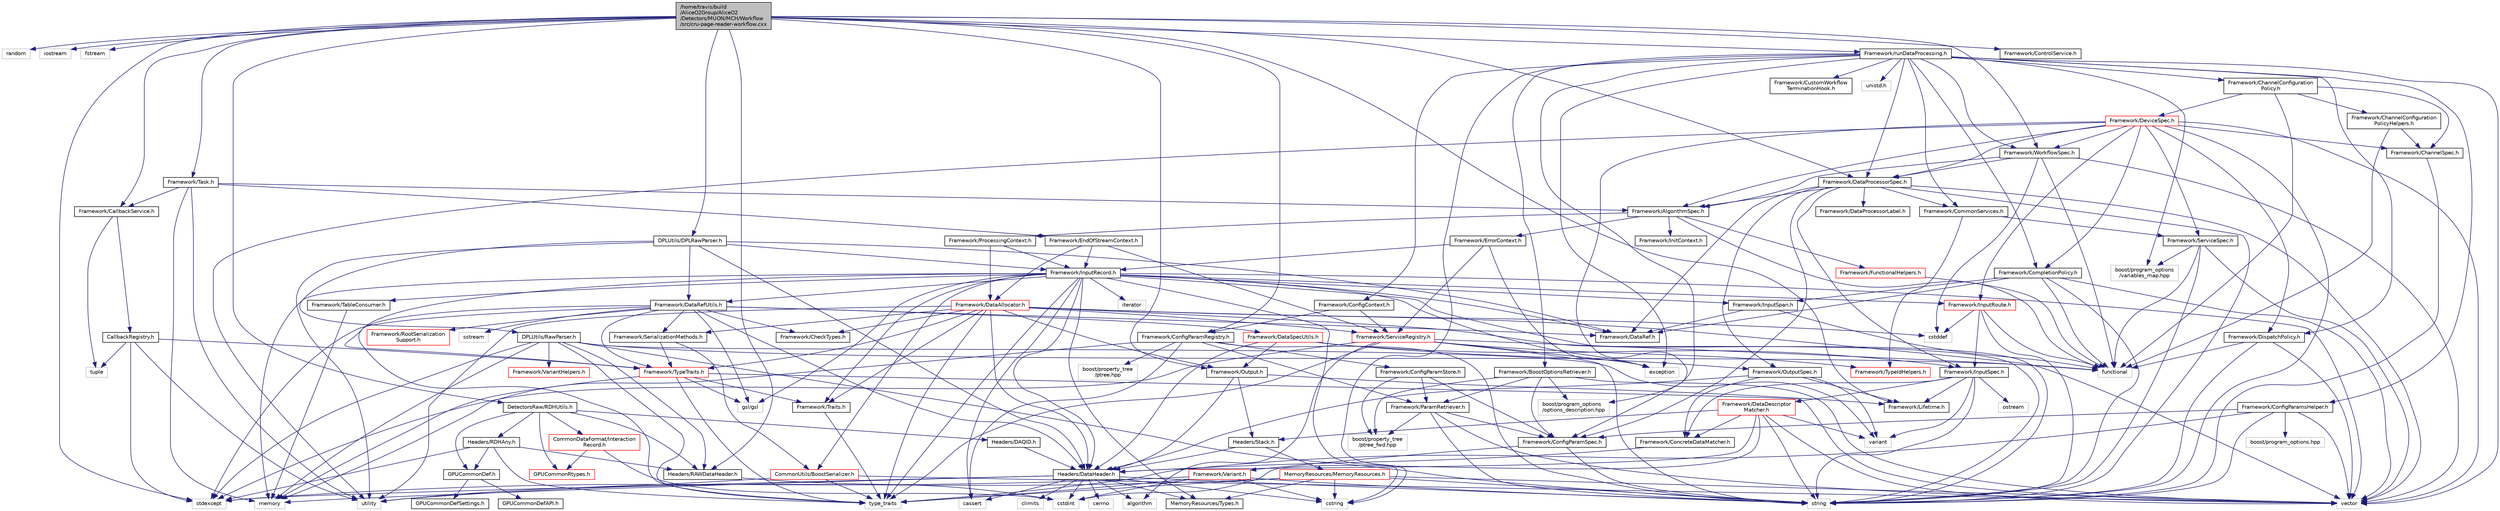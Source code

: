 digraph "/home/travis/build/AliceO2Group/AliceO2/Detectors/MUON/MCH/Workflow/src/cru-page-reader-workflow.cxx"
{
 // INTERACTIVE_SVG=YES
  bgcolor="transparent";
  edge [fontname="Helvetica",fontsize="10",labelfontname="Helvetica",labelfontsize="10"];
  node [fontname="Helvetica",fontsize="10",shape=record];
  Node0 [label="/home/travis/build\l/AliceO2Group/AliceO2\l/Detectors/MUON/MCH/Workflow\l/src/cru-page-reader-workflow.cxx",height=0.2,width=0.4,color="black", fillcolor="grey75", style="filled", fontcolor="black"];
  Node0 -> Node1 [color="midnightblue",fontsize="10",style="solid",fontname="Helvetica"];
  Node1 [label="random",height=0.2,width=0.4,color="grey75"];
  Node0 -> Node2 [color="midnightblue",fontsize="10",style="solid",fontname="Helvetica"];
  Node2 [label="iostream",height=0.2,width=0.4,color="grey75"];
  Node0 -> Node3 [color="midnightblue",fontsize="10",style="solid",fontname="Helvetica"];
  Node3 [label="fstream",height=0.2,width=0.4,color="grey75"];
  Node0 -> Node4 [color="midnightblue",fontsize="10",style="solid",fontname="Helvetica"];
  Node4 [label="stdexcept",height=0.2,width=0.4,color="grey75"];
  Node0 -> Node5 [color="midnightblue",fontsize="10",style="solid",fontname="Helvetica"];
  Node5 [label="Framework/CallbackService.h",height=0.2,width=0.4,color="black",URL="$d9/d7f/CallbackService_8h.html"];
  Node5 -> Node6 [color="midnightblue",fontsize="10",style="solid",fontname="Helvetica"];
  Node6 [label="CallbackRegistry.h",height=0.2,width=0.4,color="black",URL="$d7/d3e/CallbackRegistry_8h.html",tooltip="A generic registry for callbacks. "];
  Node6 -> Node7 [color="midnightblue",fontsize="10",style="solid",fontname="Helvetica"];
  Node7 [label="Framework/TypeTraits.h",height=0.2,width=0.4,color="red",URL="$d0/d95/TypeTraits_8h.html"];
  Node7 -> Node8 [color="midnightblue",fontsize="10",style="solid",fontname="Helvetica"];
  Node8 [label="type_traits",height=0.2,width=0.4,color="grey75"];
  Node7 -> Node9 [color="midnightblue",fontsize="10",style="solid",fontname="Helvetica"];
  Node9 [label="vector",height=0.2,width=0.4,color="grey75"];
  Node7 -> Node10 [color="midnightblue",fontsize="10",style="solid",fontname="Helvetica"];
  Node10 [label="memory",height=0.2,width=0.4,color="grey75"];
  Node7 -> Node11 [color="midnightblue",fontsize="10",style="solid",fontname="Helvetica"];
  Node11 [label="Framework/Traits.h",height=0.2,width=0.4,color="black",URL="$db/d31/Traits_8h.html"];
  Node11 -> Node8 [color="midnightblue",fontsize="10",style="solid",fontname="Helvetica"];
  Node7 -> Node14 [color="midnightblue",fontsize="10",style="solid",fontname="Helvetica"];
  Node14 [label="gsl/gsl",height=0.2,width=0.4,color="grey75"];
  Node6 -> Node15 [color="midnightblue",fontsize="10",style="solid",fontname="Helvetica"];
  Node15 [label="tuple",height=0.2,width=0.4,color="grey75"];
  Node6 -> Node4 [color="midnightblue",fontsize="10",style="solid",fontname="Helvetica"];
  Node6 -> Node16 [color="midnightblue",fontsize="10",style="solid",fontname="Helvetica"];
  Node16 [label="utility",height=0.2,width=0.4,color="grey75"];
  Node5 -> Node15 [color="midnightblue",fontsize="10",style="solid",fontname="Helvetica"];
  Node0 -> Node17 [color="midnightblue",fontsize="10",style="solid",fontname="Helvetica"];
  Node17 [label="Framework/ConfigParamRegistry.h",height=0.2,width=0.4,color="black",URL="$de/dc6/ConfigParamRegistry_8h.html"];
  Node17 -> Node18 [color="midnightblue",fontsize="10",style="solid",fontname="Helvetica"];
  Node18 [label="Framework/ParamRetriever.h",height=0.2,width=0.4,color="black",URL="$df/d72/ParamRetriever_8h.html"];
  Node18 -> Node19 [color="midnightblue",fontsize="10",style="solid",fontname="Helvetica"];
  Node19 [label="Framework/ConfigParamSpec.h",height=0.2,width=0.4,color="black",URL="$d0/d1c/ConfigParamSpec_8h.html"];
  Node19 -> Node20 [color="midnightblue",fontsize="10",style="solid",fontname="Helvetica"];
  Node20 [label="Framework/Variant.h",height=0.2,width=0.4,color="red",URL="$de/d56/Variant_8h.html"];
  Node20 -> Node8 [color="midnightblue",fontsize="10",style="solid",fontname="Helvetica"];
  Node20 -> Node21 [color="midnightblue",fontsize="10",style="solid",fontname="Helvetica"];
  Node21 [label="cstring",height=0.2,width=0.4,color="grey75"];
  Node20 -> Node22 [color="midnightblue",fontsize="10",style="solid",fontname="Helvetica"];
  Node22 [label="cstdint",height=0.2,width=0.4,color="grey75"];
  Node20 -> Node4 [color="midnightblue",fontsize="10",style="solid",fontname="Helvetica"];
  Node20 -> Node27 [color="midnightblue",fontsize="10",style="solid",fontname="Helvetica"];
  Node27 [label="string",height=0.2,width=0.4,color="grey75"];
  Node19 -> Node27 [color="midnightblue",fontsize="10",style="solid",fontname="Helvetica"];
  Node18 -> Node28 [color="midnightblue",fontsize="10",style="solid",fontname="Helvetica"];
  Node28 [label="boost/property_tree\l/ptree_fwd.hpp",height=0.2,width=0.4,color="grey75"];
  Node18 -> Node27 [color="midnightblue",fontsize="10",style="solid",fontname="Helvetica"];
  Node18 -> Node9 [color="midnightblue",fontsize="10",style="solid",fontname="Helvetica"];
  Node17 -> Node29 [color="midnightblue",fontsize="10",style="solid",fontname="Helvetica"];
  Node29 [label="Framework/ConfigParamStore.h",height=0.2,width=0.4,color="black",URL="$dd/daf/ConfigParamStore_8h.html"];
  Node29 -> Node18 [color="midnightblue",fontsize="10",style="solid",fontname="Helvetica"];
  Node29 -> Node19 [color="midnightblue",fontsize="10",style="solid",fontname="Helvetica"];
  Node29 -> Node28 [color="midnightblue",fontsize="10",style="solid",fontname="Helvetica"];
  Node17 -> Node30 [color="midnightblue",fontsize="10",style="solid",fontname="Helvetica"];
  Node30 [label="boost/property_tree\l/ptree.hpp",height=0.2,width=0.4,color="grey75"];
  Node17 -> Node10 [color="midnightblue",fontsize="10",style="solid",fontname="Helvetica"];
  Node17 -> Node27 [color="midnightblue",fontsize="10",style="solid",fontname="Helvetica"];
  Node17 -> Node31 [color="midnightblue",fontsize="10",style="solid",fontname="Helvetica"];
  Node31 [label="cassert",height=0.2,width=0.4,color="grey75"];
  Node0 -> Node32 [color="midnightblue",fontsize="10",style="solid",fontname="Helvetica"];
  Node32 [label="Framework/ControlService.h",height=0.2,width=0.4,color="black",URL="$d2/d43/ControlService_8h.html"];
  Node0 -> Node33 [color="midnightblue",fontsize="10",style="solid",fontname="Helvetica"];
  Node33 [label="Framework/DataProcessorSpec.h",height=0.2,width=0.4,color="black",URL="$d0/df4/DataProcessorSpec_8h.html"];
  Node33 -> Node34 [color="midnightblue",fontsize="10",style="solid",fontname="Helvetica"];
  Node34 [label="Framework/AlgorithmSpec.h",height=0.2,width=0.4,color="black",URL="$d0/d14/AlgorithmSpec_8h.html"];
  Node34 -> Node35 [color="midnightblue",fontsize="10",style="solid",fontname="Helvetica"];
  Node35 [label="Framework/ProcessingContext.h",height=0.2,width=0.4,color="black",URL="$de/d6a/ProcessingContext_8h.html"];
  Node35 -> Node36 [color="midnightblue",fontsize="10",style="solid",fontname="Helvetica"];
  Node36 [label="Framework/InputRecord.h",height=0.2,width=0.4,color="black",URL="$d6/d5c/InputRecord_8h.html"];
  Node36 -> Node37 [color="midnightblue",fontsize="10",style="solid",fontname="Helvetica"];
  Node37 [label="Framework/DataRef.h",height=0.2,width=0.4,color="black",URL="$d5/dfb/DataRef_8h.html"];
  Node36 -> Node38 [color="midnightblue",fontsize="10",style="solid",fontname="Helvetica"];
  Node38 [label="Framework/DataRefUtils.h",height=0.2,width=0.4,color="black",URL="$d5/db8/DataRefUtils_8h.html"];
  Node38 -> Node37 [color="midnightblue",fontsize="10",style="solid",fontname="Helvetica"];
  Node38 -> Node39 [color="midnightblue",fontsize="10",style="solid",fontname="Helvetica"];
  Node39 [label="Framework/RootSerialization\lSupport.h",height=0.2,width=0.4,color="red",URL="$db/dff/RootSerializationSupport_8h.html"];
  Node38 -> Node51 [color="midnightblue",fontsize="10",style="solid",fontname="Helvetica"];
  Node51 [label="Framework/SerializationMethods.h",height=0.2,width=0.4,color="black",URL="$d1/d53/SerializationMethods_8h.html",tooltip="Type wrappers for enfording a specific serialization method. "];
  Node51 -> Node7 [color="midnightblue",fontsize="10",style="solid",fontname="Helvetica"];
  Node51 -> Node52 [color="midnightblue",fontsize="10",style="solid",fontname="Helvetica"];
  Node52 [label="CommonUtils/BoostSerializer.h",height=0.2,width=0.4,color="red",URL="$d7/d91/BoostSerializer_8h.html",tooltip="Templatised boost serializer/deserializer for containers and base types. "];
  Node52 -> Node16 [color="midnightblue",fontsize="10",style="solid",fontname="Helvetica"];
  Node52 -> Node8 [color="midnightblue",fontsize="10",style="solid",fontname="Helvetica"];
  Node52 -> Node9 [color="midnightblue",fontsize="10",style="solid",fontname="Helvetica"];
  Node38 -> Node65 [color="midnightblue",fontsize="10",style="solid",fontname="Helvetica"];
  Node65 [label="Framework/DataSpecUtils.h",height=0.2,width=0.4,color="red",URL="$d6/d68/DataSpecUtils_8h.html"];
  Node65 -> Node66 [color="midnightblue",fontsize="10",style="solid",fontname="Helvetica"];
  Node66 [label="Framework/OutputSpec.h",height=0.2,width=0.4,color="black",URL="$db/d2d/OutputSpec_8h.html"];
  Node66 -> Node67 [color="midnightblue",fontsize="10",style="solid",fontname="Helvetica"];
  Node67 [label="Headers/DataHeader.h",height=0.2,width=0.4,color="black",URL="$dc/dcd/DataHeader_8h.html"];
  Node67 -> Node22 [color="midnightblue",fontsize="10",style="solid",fontname="Helvetica"];
  Node67 -> Node10 [color="midnightblue",fontsize="10",style="solid",fontname="Helvetica"];
  Node67 -> Node31 [color="midnightblue",fontsize="10",style="solid",fontname="Helvetica"];
  Node67 -> Node21 [color="midnightblue",fontsize="10",style="solid",fontname="Helvetica"];
  Node67 -> Node68 [color="midnightblue",fontsize="10",style="solid",fontname="Helvetica"];
  Node68 [label="algorithm",height=0.2,width=0.4,color="grey75"];
  Node67 -> Node4 [color="midnightblue",fontsize="10",style="solid",fontname="Helvetica"];
  Node67 -> Node27 [color="midnightblue",fontsize="10",style="solid",fontname="Helvetica"];
  Node67 -> Node69 [color="midnightblue",fontsize="10",style="solid",fontname="Helvetica"];
  Node69 [label="climits",height=0.2,width=0.4,color="grey75"];
  Node67 -> Node49 [color="midnightblue",fontsize="10",style="solid",fontname="Helvetica"];
  Node49 [label="MemoryResources/Types.h",height=0.2,width=0.4,color="black",URL="$d7/df8/Types_8h.html"];
  Node67 -> Node70 [color="midnightblue",fontsize="10",style="solid",fontname="Helvetica"];
  Node70 [label="cerrno",height=0.2,width=0.4,color="grey75"];
  Node66 -> Node71 [color="midnightblue",fontsize="10",style="solid",fontname="Helvetica"];
  Node71 [label="Framework/Lifetime.h",height=0.2,width=0.4,color="black",URL="$dc/dca/Lifetime_8h.html"];
  Node66 -> Node72 [color="midnightblue",fontsize="10",style="solid",fontname="Helvetica"];
  Node72 [label="Framework/ConcreteDataMatcher.h",height=0.2,width=0.4,color="black",URL="$d0/d1b/ConcreteDataMatcher_8h.html"];
  Node72 -> Node67 [color="midnightblue",fontsize="10",style="solid",fontname="Helvetica"];
  Node66 -> Node73 [color="midnightblue",fontsize="10",style="solid",fontname="Helvetica"];
  Node73 [label="variant",height=0.2,width=0.4,color="grey75"];
  Node65 -> Node74 [color="midnightblue",fontsize="10",style="solid",fontname="Helvetica"];
  Node74 [label="Framework/InputSpec.h",height=0.2,width=0.4,color="black",URL="$d5/d3f/InputSpec_8h.html"];
  Node74 -> Node71 [color="midnightblue",fontsize="10",style="solid",fontname="Helvetica"];
  Node74 -> Node72 [color="midnightblue",fontsize="10",style="solid",fontname="Helvetica"];
  Node74 -> Node75 [color="midnightblue",fontsize="10",style="solid",fontname="Helvetica"];
  Node75 [label="Framework/DataDescriptor\lMatcher.h",height=0.2,width=0.4,color="red",URL="$d3/da3/DataDescriptorMatcher_8h.html"];
  Node75 -> Node72 [color="midnightblue",fontsize="10",style="solid",fontname="Helvetica"];
  Node75 -> Node67 [color="midnightblue",fontsize="10",style="solid",fontname="Helvetica"];
  Node75 -> Node79 [color="midnightblue",fontsize="10",style="solid",fontname="Helvetica"];
  Node79 [label="Headers/Stack.h",height=0.2,width=0.4,color="black",URL="$d4/d00/Headers_2include_2Headers_2Stack_8h.html"];
  Node79 -> Node80 [color="midnightblue",fontsize="10",style="solid",fontname="Helvetica"];
  Node80 [label="MemoryResources/MemoryResources.h",height=0.2,width=0.4,color="red",URL="$dc/d03/MemoryResources_8h.html"];
  Node80 -> Node21 [color="midnightblue",fontsize="10",style="solid",fontname="Helvetica"];
  Node80 -> Node27 [color="midnightblue",fontsize="10",style="solid",fontname="Helvetica"];
  Node80 -> Node8 [color="midnightblue",fontsize="10",style="solid",fontname="Helvetica"];
  Node80 -> Node16 [color="midnightblue",fontsize="10",style="solid",fontname="Helvetica"];
  Node80 -> Node9 [color="midnightblue",fontsize="10",style="solid",fontname="Helvetica"];
  Node80 -> Node49 [color="midnightblue",fontsize="10",style="solid",fontname="Helvetica"];
  Node79 -> Node67 [color="midnightblue",fontsize="10",style="solid",fontname="Helvetica"];
  Node75 -> Node22 [color="midnightblue",fontsize="10",style="solid",fontname="Helvetica"];
  Node75 -> Node27 [color="midnightblue",fontsize="10",style="solid",fontname="Helvetica"];
  Node75 -> Node73 [color="midnightblue",fontsize="10",style="solid",fontname="Helvetica"];
  Node75 -> Node9 [color="midnightblue",fontsize="10",style="solid",fontname="Helvetica"];
  Node74 -> Node27 [color="midnightblue",fontsize="10",style="solid",fontname="Helvetica"];
  Node74 -> Node91 [color="midnightblue",fontsize="10",style="solid",fontname="Helvetica"];
  Node91 [label="ostream",height=0.2,width=0.4,color="grey75"];
  Node74 -> Node73 [color="midnightblue",fontsize="10",style="solid",fontname="Helvetica"];
  Node65 -> Node67 [color="midnightblue",fontsize="10",style="solid",fontname="Helvetica"];
  Node65 -> Node92 [color="midnightblue",fontsize="10",style="solid",fontname="Helvetica"];
  Node92 [label="Framework/Output.h",height=0.2,width=0.4,color="black",URL="$d3/ddf/Output_8h.html"];
  Node92 -> Node67 [color="midnightblue",fontsize="10",style="solid",fontname="Helvetica"];
  Node92 -> Node71 [color="midnightblue",fontsize="10",style="solid",fontname="Helvetica"];
  Node92 -> Node79 [color="midnightblue",fontsize="10",style="solid",fontname="Helvetica"];
  Node38 -> Node7 [color="midnightblue",fontsize="10",style="solid",fontname="Helvetica"];
  Node38 -> Node67 [color="midnightblue",fontsize="10",style="solid",fontname="Helvetica"];
  Node38 -> Node94 [color="midnightblue",fontsize="10",style="solid",fontname="Helvetica"];
  Node94 [label="Framework/CheckTypes.h",height=0.2,width=0.4,color="black",URL="$d1/d00/CheckTypes_8h.html"];
  Node38 -> Node14 [color="midnightblue",fontsize="10",style="solid",fontname="Helvetica"];
  Node38 -> Node4 [color="midnightblue",fontsize="10",style="solid",fontname="Helvetica"];
  Node38 -> Node95 [color="midnightblue",fontsize="10",style="solid",fontname="Helvetica"];
  Node95 [label="sstream",height=0.2,width=0.4,color="grey75"];
  Node38 -> Node8 [color="midnightblue",fontsize="10",style="solid",fontname="Helvetica"];
  Node36 -> Node96 [color="midnightblue",fontsize="10",style="solid",fontname="Helvetica"];
  Node96 [label="Framework/InputRoute.h",height=0.2,width=0.4,color="red",URL="$d5/d19/InputRoute_8h.html"];
  Node96 -> Node74 [color="midnightblue",fontsize="10",style="solid",fontname="Helvetica"];
  Node96 -> Node100 [color="midnightblue",fontsize="10",style="solid",fontname="Helvetica"];
  Node100 [label="cstddef",height=0.2,width=0.4,color="grey75"];
  Node96 -> Node27 [color="midnightblue",fontsize="10",style="solid",fontname="Helvetica"];
  Node96 -> Node99 [color="midnightblue",fontsize="10",style="solid",fontname="Helvetica"];
  Node99 [label="functional",height=0.2,width=0.4,color="grey75"];
  Node36 -> Node7 [color="midnightblue",fontsize="10",style="solid",fontname="Helvetica"];
  Node36 -> Node101 [color="midnightblue",fontsize="10",style="solid",fontname="Helvetica"];
  Node101 [label="Framework/InputSpan.h",height=0.2,width=0.4,color="black",URL="$da/d0f/InputSpan_8h.html"];
  Node101 -> Node37 [color="midnightblue",fontsize="10",style="solid",fontname="Helvetica"];
  Node101 -> Node99 [color="midnightblue",fontsize="10",style="solid",fontname="Helvetica"];
  Node36 -> Node102 [color="midnightblue",fontsize="10",style="solid",fontname="Helvetica"];
  Node102 [label="Framework/TableConsumer.h",height=0.2,width=0.4,color="black",URL="$dc/d03/TableConsumer_8h.html"];
  Node102 -> Node10 [color="midnightblue",fontsize="10",style="solid",fontname="Helvetica"];
  Node36 -> Node11 [color="midnightblue",fontsize="10",style="solid",fontname="Helvetica"];
  Node36 -> Node49 [color="midnightblue",fontsize="10",style="solid",fontname="Helvetica"];
  Node36 -> Node67 [color="midnightblue",fontsize="10",style="solid",fontname="Helvetica"];
  Node36 -> Node52 [color="midnightblue",fontsize="10",style="solid",fontname="Helvetica"];
  Node36 -> Node14 [color="midnightblue",fontsize="10",style="solid",fontname="Helvetica"];
  Node36 -> Node103 [color="midnightblue",fontsize="10",style="solid",fontname="Helvetica"];
  Node103 [label="iterator",height=0.2,width=0.4,color="grey75"];
  Node36 -> Node27 [color="midnightblue",fontsize="10",style="solid",fontname="Helvetica"];
  Node36 -> Node9 [color="midnightblue",fontsize="10",style="solid",fontname="Helvetica"];
  Node36 -> Node21 [color="midnightblue",fontsize="10",style="solid",fontname="Helvetica"];
  Node36 -> Node31 [color="midnightblue",fontsize="10",style="solid",fontname="Helvetica"];
  Node36 -> Node104 [color="midnightblue",fontsize="10",style="solid",fontname="Helvetica"];
  Node104 [label="exception",height=0.2,width=0.4,color="grey75"];
  Node36 -> Node10 [color="midnightblue",fontsize="10",style="solid",fontname="Helvetica"];
  Node36 -> Node8 [color="midnightblue",fontsize="10",style="solid",fontname="Helvetica"];
  Node35 -> Node105 [color="midnightblue",fontsize="10",style="solid",fontname="Helvetica"];
  Node105 [label="Framework/DataAllocator.h",height=0.2,width=0.4,color="red",URL="$d1/d28/DataAllocator_8h.html"];
  Node105 -> Node92 [color="midnightblue",fontsize="10",style="solid",fontname="Helvetica"];
  Node105 -> Node7 [color="midnightblue",fontsize="10",style="solid",fontname="Helvetica"];
  Node105 -> Node11 [color="midnightblue",fontsize="10",style="solid",fontname="Helvetica"];
  Node105 -> Node51 [color="midnightblue",fontsize="10",style="solid",fontname="Helvetica"];
  Node105 -> Node94 [color="midnightblue",fontsize="10",style="solid",fontname="Helvetica"];
  Node105 -> Node118 [color="midnightblue",fontsize="10",style="solid",fontname="Helvetica"];
  Node118 [label="Framework/ServiceRegistry.h",height=0.2,width=0.4,color="red",URL="$d8/d17/ServiceRegistry_8h.html"];
  Node118 -> Node120 [color="midnightblue",fontsize="10",style="solid",fontname="Helvetica"];
  Node120 [label="Framework/TypeIdHelpers.h",height=0.2,width=0.4,color="red",URL="$d2/d9a/TypeIdHelpers_8h.html"];
  Node118 -> Node68 [color="midnightblue",fontsize="10",style="solid",fontname="Helvetica"];
  Node118 -> Node104 [color="midnightblue",fontsize="10",style="solid",fontname="Helvetica"];
  Node118 -> Node99 [color="midnightblue",fontsize="10",style="solid",fontname="Helvetica"];
  Node118 -> Node27 [color="midnightblue",fontsize="10",style="solid",fontname="Helvetica"];
  Node118 -> Node8 [color="midnightblue",fontsize="10",style="solid",fontname="Helvetica"];
  Node118 -> Node4 [color="midnightblue",fontsize="10",style="solid",fontname="Helvetica"];
  Node105 -> Node67 [color="midnightblue",fontsize="10",style="solid",fontname="Helvetica"];
  Node105 -> Node9 [color="midnightblue",fontsize="10",style="solid",fontname="Helvetica"];
  Node105 -> Node27 [color="midnightblue",fontsize="10",style="solid",fontname="Helvetica"];
  Node105 -> Node16 [color="midnightblue",fontsize="10",style="solid",fontname="Helvetica"];
  Node105 -> Node8 [color="midnightblue",fontsize="10",style="solid",fontname="Helvetica"];
  Node105 -> Node100 [color="midnightblue",fontsize="10",style="solid",fontname="Helvetica"];
  Node34 -> Node123 [color="midnightblue",fontsize="10",style="solid",fontname="Helvetica"];
  Node123 [label="Framework/ErrorContext.h",height=0.2,width=0.4,color="black",URL="$d7/dad/ErrorContext_8h.html"];
  Node123 -> Node36 [color="midnightblue",fontsize="10",style="solid",fontname="Helvetica"];
  Node123 -> Node118 [color="midnightblue",fontsize="10",style="solid",fontname="Helvetica"];
  Node123 -> Node104 [color="midnightblue",fontsize="10",style="solid",fontname="Helvetica"];
  Node34 -> Node124 [color="midnightblue",fontsize="10",style="solid",fontname="Helvetica"];
  Node124 [label="Framework/InitContext.h",height=0.2,width=0.4,color="black",URL="$d4/d2b/InitContext_8h.html"];
  Node34 -> Node125 [color="midnightblue",fontsize="10",style="solid",fontname="Helvetica"];
  Node125 [label="Framework/FunctionalHelpers.h",height=0.2,width=0.4,color="red",URL="$de/d9b/FunctionalHelpers_8h.html"];
  Node125 -> Node99 [color="midnightblue",fontsize="10",style="solid",fontname="Helvetica"];
  Node34 -> Node99 [color="midnightblue",fontsize="10",style="solid",fontname="Helvetica"];
  Node33 -> Node19 [color="midnightblue",fontsize="10",style="solid",fontname="Helvetica"];
  Node33 -> Node127 [color="midnightblue",fontsize="10",style="solid",fontname="Helvetica"];
  Node127 [label="Framework/DataProcessorLabel.h",height=0.2,width=0.4,color="black",URL="$d1/df2/DataProcessorLabel_8h.html"];
  Node33 -> Node37 [color="midnightblue",fontsize="10",style="solid",fontname="Helvetica"];
  Node33 -> Node74 [color="midnightblue",fontsize="10",style="solid",fontname="Helvetica"];
  Node33 -> Node66 [color="midnightblue",fontsize="10",style="solid",fontname="Helvetica"];
  Node33 -> Node128 [color="midnightblue",fontsize="10",style="solid",fontname="Helvetica"];
  Node128 [label="Framework/CommonServices.h",height=0.2,width=0.4,color="black",URL="$d8/d02/CommonServices_8h.html"];
  Node128 -> Node129 [color="midnightblue",fontsize="10",style="solid",fontname="Helvetica"];
  Node129 [label="Framework/ServiceSpec.h",height=0.2,width=0.4,color="black",URL="$d4/d61/ServiceSpec_8h.html"];
  Node129 -> Node99 [color="midnightblue",fontsize="10",style="solid",fontname="Helvetica"];
  Node129 -> Node27 [color="midnightblue",fontsize="10",style="solid",fontname="Helvetica"];
  Node129 -> Node9 [color="midnightblue",fontsize="10",style="solid",fontname="Helvetica"];
  Node129 -> Node130 [color="midnightblue",fontsize="10",style="solid",fontname="Helvetica"];
  Node130 [label="boost/program_options\l/variables_map.hpp",height=0.2,width=0.4,color="grey75"];
  Node128 -> Node120 [color="midnightblue",fontsize="10",style="solid",fontname="Helvetica"];
  Node33 -> Node27 [color="midnightblue",fontsize="10",style="solid",fontname="Helvetica"];
  Node33 -> Node9 [color="midnightblue",fontsize="10",style="solid",fontname="Helvetica"];
  Node0 -> Node71 [color="midnightblue",fontsize="10",style="solid",fontname="Helvetica"];
  Node0 -> Node92 [color="midnightblue",fontsize="10",style="solid",fontname="Helvetica"];
  Node0 -> Node131 [color="midnightblue",fontsize="10",style="solid",fontname="Helvetica"];
  Node131 [label="Framework/Task.h",height=0.2,width=0.4,color="black",URL="$df/d4f/Task_8h.html"];
  Node131 -> Node34 [color="midnightblue",fontsize="10",style="solid",fontname="Helvetica"];
  Node131 -> Node5 [color="midnightblue",fontsize="10",style="solid",fontname="Helvetica"];
  Node131 -> Node132 [color="midnightblue",fontsize="10",style="solid",fontname="Helvetica"];
  Node132 [label="Framework/EndOfStreamContext.h",height=0.2,width=0.4,color="black",URL="$d0/d77/EndOfStreamContext_8h.html"];
  Node132 -> Node36 [color="midnightblue",fontsize="10",style="solid",fontname="Helvetica"];
  Node132 -> Node118 [color="midnightblue",fontsize="10",style="solid",fontname="Helvetica"];
  Node132 -> Node105 [color="midnightblue",fontsize="10",style="solid",fontname="Helvetica"];
  Node131 -> Node16 [color="midnightblue",fontsize="10",style="solid",fontname="Helvetica"];
  Node131 -> Node10 [color="midnightblue",fontsize="10",style="solid",fontname="Helvetica"];
  Node0 -> Node133 [color="midnightblue",fontsize="10",style="solid",fontname="Helvetica"];
  Node133 [label="Framework/WorkflowSpec.h",height=0.2,width=0.4,color="black",URL="$df/da1/WorkflowSpec_8h.html"];
  Node133 -> Node33 [color="midnightblue",fontsize="10",style="solid",fontname="Helvetica"];
  Node133 -> Node34 [color="midnightblue",fontsize="10",style="solid",fontname="Helvetica"];
  Node133 -> Node9 [color="midnightblue",fontsize="10",style="solid",fontname="Helvetica"];
  Node133 -> Node99 [color="midnightblue",fontsize="10",style="solid",fontname="Helvetica"];
  Node133 -> Node100 [color="midnightblue",fontsize="10",style="solid",fontname="Helvetica"];
  Node0 -> Node134 [color="midnightblue",fontsize="10",style="solid",fontname="Helvetica"];
  Node134 [label="Framework/runDataProcessing.h",height=0.2,width=0.4,color="black",URL="$db/dd0/runDataProcessing_8h.html"];
  Node134 -> Node135 [color="midnightblue",fontsize="10",style="solid",fontname="Helvetica"];
  Node135 [label="Framework/ChannelConfiguration\lPolicy.h",height=0.2,width=0.4,color="black",URL="$dd/d0f/ChannelConfigurationPolicy_8h.html"];
  Node135 -> Node136 [color="midnightblue",fontsize="10",style="solid",fontname="Helvetica"];
  Node136 [label="Framework/ChannelConfiguration\lPolicyHelpers.h",height=0.2,width=0.4,color="black",URL="$d6/d05/ChannelConfigurationPolicyHelpers_8h.html"];
  Node136 -> Node137 [color="midnightblue",fontsize="10",style="solid",fontname="Helvetica"];
  Node137 [label="Framework/ChannelSpec.h",height=0.2,width=0.4,color="black",URL="$d6/d72/ChannelSpec_8h.html"];
  Node137 -> Node27 [color="midnightblue",fontsize="10",style="solid",fontname="Helvetica"];
  Node136 -> Node99 [color="midnightblue",fontsize="10",style="solid",fontname="Helvetica"];
  Node135 -> Node137 [color="midnightblue",fontsize="10",style="solid",fontname="Helvetica"];
  Node135 -> Node138 [color="midnightblue",fontsize="10",style="solid",fontname="Helvetica"];
  Node138 [label="Framework/DeviceSpec.h",height=0.2,width=0.4,color="red",URL="$df/de8/DeviceSpec_8h.html"];
  Node138 -> Node133 [color="midnightblue",fontsize="10",style="solid",fontname="Helvetica"];
  Node138 -> Node33 [color="midnightblue",fontsize="10",style="solid",fontname="Helvetica"];
  Node138 -> Node137 [color="midnightblue",fontsize="10",style="solid",fontname="Helvetica"];
  Node138 -> Node34 [color="midnightblue",fontsize="10",style="solid",fontname="Helvetica"];
  Node138 -> Node19 [color="midnightblue",fontsize="10",style="solid",fontname="Helvetica"];
  Node138 -> Node96 [color="midnightblue",fontsize="10",style="solid",fontname="Helvetica"];
  Node138 -> Node144 [color="midnightblue",fontsize="10",style="solid",fontname="Helvetica"];
  Node144 [label="Framework/CompletionPolicy.h",height=0.2,width=0.4,color="black",URL="$df/dd6/CompletionPolicy_8h.html"];
  Node144 -> Node37 [color="midnightblue",fontsize="10",style="solid",fontname="Helvetica"];
  Node144 -> Node101 [color="midnightblue",fontsize="10",style="solid",fontname="Helvetica"];
  Node144 -> Node99 [color="midnightblue",fontsize="10",style="solid",fontname="Helvetica"];
  Node144 -> Node27 [color="midnightblue",fontsize="10",style="solid",fontname="Helvetica"];
  Node144 -> Node9 [color="midnightblue",fontsize="10",style="solid",fontname="Helvetica"];
  Node138 -> Node108 [color="midnightblue",fontsize="10",style="solid",fontname="Helvetica"];
  Node108 [label="Framework/DispatchPolicy.h",height=0.2,width=0.4,color="black",URL="$da/de6/DispatchPolicy_8h.html"];
  Node108 -> Node99 [color="midnightblue",fontsize="10",style="solid",fontname="Helvetica"];
  Node108 -> Node27 [color="midnightblue",fontsize="10",style="solid",fontname="Helvetica"];
  Node108 -> Node9 [color="midnightblue",fontsize="10",style="solid",fontname="Helvetica"];
  Node138 -> Node129 [color="midnightblue",fontsize="10",style="solid",fontname="Helvetica"];
  Node138 -> Node9 [color="midnightblue",fontsize="10",style="solid",fontname="Helvetica"];
  Node138 -> Node27 [color="midnightblue",fontsize="10",style="solid",fontname="Helvetica"];
  Node138 -> Node16 [color="midnightblue",fontsize="10",style="solid",fontname="Helvetica"];
  Node135 -> Node99 [color="midnightblue",fontsize="10",style="solid",fontname="Helvetica"];
  Node134 -> Node144 [color="midnightblue",fontsize="10",style="solid",fontname="Helvetica"];
  Node134 -> Node108 [color="midnightblue",fontsize="10",style="solid",fontname="Helvetica"];
  Node134 -> Node145 [color="midnightblue",fontsize="10",style="solid",fontname="Helvetica"];
  Node145 [label="Framework/ConfigParamsHelper.h",height=0.2,width=0.4,color="black",URL="$dd/d2b/ConfigParamsHelper_8h.html"];
  Node145 -> Node19 [color="midnightblue",fontsize="10",style="solid",fontname="Helvetica"];
  Node145 -> Node146 [color="midnightblue",fontsize="10",style="solid",fontname="Helvetica"];
  Node146 [label="boost/program_options.hpp",height=0.2,width=0.4,color="grey75"];
  Node145 -> Node27 [color="midnightblue",fontsize="10",style="solid",fontname="Helvetica"];
  Node145 -> Node9 [color="midnightblue",fontsize="10",style="solid",fontname="Helvetica"];
  Node145 -> Node8 [color="midnightblue",fontsize="10",style="solid",fontname="Helvetica"];
  Node134 -> Node33 [color="midnightblue",fontsize="10",style="solid",fontname="Helvetica"];
  Node134 -> Node133 [color="midnightblue",fontsize="10",style="solid",fontname="Helvetica"];
  Node134 -> Node147 [color="midnightblue",fontsize="10",style="solid",fontname="Helvetica"];
  Node147 [label="Framework/ConfigContext.h",height=0.2,width=0.4,color="black",URL="$d7/d2e/ConfigContext_8h.html"];
  Node147 -> Node17 [color="midnightblue",fontsize="10",style="solid",fontname="Helvetica"];
  Node147 -> Node118 [color="midnightblue",fontsize="10",style="solid",fontname="Helvetica"];
  Node134 -> Node148 [color="midnightblue",fontsize="10",style="solid",fontname="Helvetica"];
  Node148 [label="Framework/BoostOptionsRetriever.h",height=0.2,width=0.4,color="black",URL="$d3/d7e/BoostOptionsRetriever_8h.html"];
  Node148 -> Node19 [color="midnightblue",fontsize="10",style="solid",fontname="Helvetica"];
  Node148 -> Node18 [color="midnightblue",fontsize="10",style="solid",fontname="Helvetica"];
  Node148 -> Node28 [color="midnightblue",fontsize="10",style="solid",fontname="Helvetica"];
  Node148 -> Node149 [color="midnightblue",fontsize="10",style="solid",fontname="Helvetica"];
  Node149 [label="boost/program_options\l/options_description.hpp",height=0.2,width=0.4,color="grey75"];
  Node148 -> Node9 [color="midnightblue",fontsize="10",style="solid",fontname="Helvetica"];
  Node134 -> Node150 [color="midnightblue",fontsize="10",style="solid",fontname="Helvetica"];
  Node150 [label="Framework/CustomWorkflow\lTerminationHook.h",height=0.2,width=0.4,color="black",URL="$da/def/CustomWorkflowTerminationHook_8h.html"];
  Node134 -> Node128 [color="midnightblue",fontsize="10",style="solid",fontname="Helvetica"];
  Node134 -> Node149 [color="midnightblue",fontsize="10",style="solid",fontname="Helvetica"];
  Node134 -> Node130 [color="midnightblue",fontsize="10",style="solid",fontname="Helvetica"];
  Node134 -> Node151 [color="midnightblue",fontsize="10",style="solid",fontname="Helvetica"];
  Node151 [label="unistd.h",height=0.2,width=0.4,color="grey75"];
  Node134 -> Node9 [color="midnightblue",fontsize="10",style="solid",fontname="Helvetica"];
  Node134 -> Node21 [color="midnightblue",fontsize="10",style="solid",fontname="Helvetica"];
  Node134 -> Node104 [color="midnightblue",fontsize="10",style="solid",fontname="Helvetica"];
  Node0 -> Node152 [color="midnightblue",fontsize="10",style="solid",fontname="Helvetica"];
  Node152 [label="DPLUtils/DPLRawParser.h",height=0.2,width=0.4,color="black",URL="$d4/db9/DPLRawParser_8h.html",tooltip="A raw page parser for DPL input. "];
  Node152 -> Node153 [color="midnightblue",fontsize="10",style="solid",fontname="Helvetica"];
  Node153 [label="DPLUtils/RawParser.h",height=0.2,width=0.4,color="black",URL="$df/d22/RawParser_8h.html",tooltip="Generic parser for consecutive raw pages. "];
  Node153 -> Node154 [color="midnightblue",fontsize="10",style="solid",fontname="Helvetica"];
  Node154 [label="Headers/RAWDataHeader.h",height=0.2,width=0.4,color="black",URL="$d4/d78/DataFormats_2Headers_2include_2Headers_2RAWDataHeader_8h.html"];
  Node154 -> Node22 [color="midnightblue",fontsize="10",style="solid",fontname="Helvetica"];
  Node153 -> Node155 [color="midnightblue",fontsize="10",style="solid",fontname="Helvetica"];
  Node155 [label="Framework/VariantHelpers.h",height=0.2,width=0.4,color="red",URL="$d7/dbe/VariantHelpers_8h.html"];
  Node153 -> Node99 [color="midnightblue",fontsize="10",style="solid",fontname="Helvetica"];
  Node153 -> Node10 [color="midnightblue",fontsize="10",style="solid",fontname="Helvetica"];
  Node153 -> Node73 [color="midnightblue",fontsize="10",style="solid",fontname="Helvetica"];
  Node153 -> Node4 [color="midnightblue",fontsize="10",style="solid",fontname="Helvetica"];
  Node153 -> Node27 [color="midnightblue",fontsize="10",style="solid",fontname="Helvetica"];
  Node153 -> Node8 [color="midnightblue",fontsize="10",style="solid",fontname="Helvetica"];
  Node152 -> Node36 [color="midnightblue",fontsize="10",style="solid",fontname="Helvetica"];
  Node152 -> Node37 [color="midnightblue",fontsize="10",style="solid",fontname="Helvetica"];
  Node152 -> Node38 [color="midnightblue",fontsize="10",style="solid",fontname="Helvetica"];
  Node152 -> Node67 [color="midnightblue",fontsize="10",style="solid",fontname="Helvetica"];
  Node152 -> Node16 [color="midnightblue",fontsize="10",style="solid",fontname="Helvetica"];
  Node0 -> Node154 [color="midnightblue",fontsize="10",style="solid",fontname="Helvetica"];
  Node0 -> Node156 [color="midnightblue",fontsize="10",style="solid",fontname="Helvetica"];
  Node156 [label="DetectorsRaw/RDHUtils.h",height=0.2,width=0.4,color="black",URL="$d6/dec/Raw_2include_2DetectorsRaw_2RDHUtils_8h.html"];
  Node156 -> Node157 [color="midnightblue",fontsize="10",style="solid",fontname="Helvetica"];
  Node157 [label="GPUCommonDef.h",height=0.2,width=0.4,color="black",URL="$df/d21/GPUCommonDef_8h.html"];
  Node157 -> Node158 [color="midnightblue",fontsize="10",style="solid",fontname="Helvetica"];
  Node158 [label="GPUCommonDefSettings.h",height=0.2,width=0.4,color="black",URL="$d5/d93/GPUCommonDefSettings_8h.html"];
  Node157 -> Node159 [color="midnightblue",fontsize="10",style="solid",fontname="Helvetica"];
  Node159 [label="GPUCommonDefAPI.h",height=0.2,width=0.4,color="black",URL="$da/d5a/GPUCommonDefAPI_8h.html"];
  Node156 -> Node160 [color="midnightblue",fontsize="10",style="solid",fontname="Helvetica"];
  Node160 [label="GPUCommonRtypes.h",height=0.2,width=0.4,color="red",URL="$d2/d45/GPUCommonRtypes_8h.html"];
  Node156 -> Node154 [color="midnightblue",fontsize="10",style="solid",fontname="Helvetica"];
  Node156 -> Node162 [color="midnightblue",fontsize="10",style="solid",fontname="Helvetica"];
  Node162 [label="Headers/RDHAny.h",height=0.2,width=0.4,color="black",URL="$d6/d89/RDHAny_8h.html"];
  Node162 -> Node157 [color="midnightblue",fontsize="10",style="solid",fontname="Helvetica"];
  Node162 -> Node154 [color="midnightblue",fontsize="10",style="solid",fontname="Helvetica"];
  Node162 -> Node8 [color="midnightblue",fontsize="10",style="solid",fontname="Helvetica"];
  Node162 -> Node4 [color="midnightblue",fontsize="10",style="solid",fontname="Helvetica"];
  Node156 -> Node163 [color="midnightblue",fontsize="10",style="solid",fontname="Helvetica"];
  Node163 [label="CommonDataFormat/Interaction\lRecord.h",height=0.2,width=0.4,color="red",URL="$d9/d80/InteractionRecord_8h.html"];
  Node163 -> Node160 [color="midnightblue",fontsize="10",style="solid",fontname="Helvetica"];
  Node163 -> Node22 [color="midnightblue",fontsize="10",style="solid",fontname="Helvetica"];
  Node156 -> Node166 [color="midnightblue",fontsize="10",style="solid",fontname="Helvetica"];
  Node166 [label="Headers/DAQID.h",height=0.2,width=0.4,color="black",URL="$d7/d34/DAQID_8h.html"];
  Node166 -> Node67 [color="midnightblue",fontsize="10",style="solid",fontname="Helvetica"];
}
